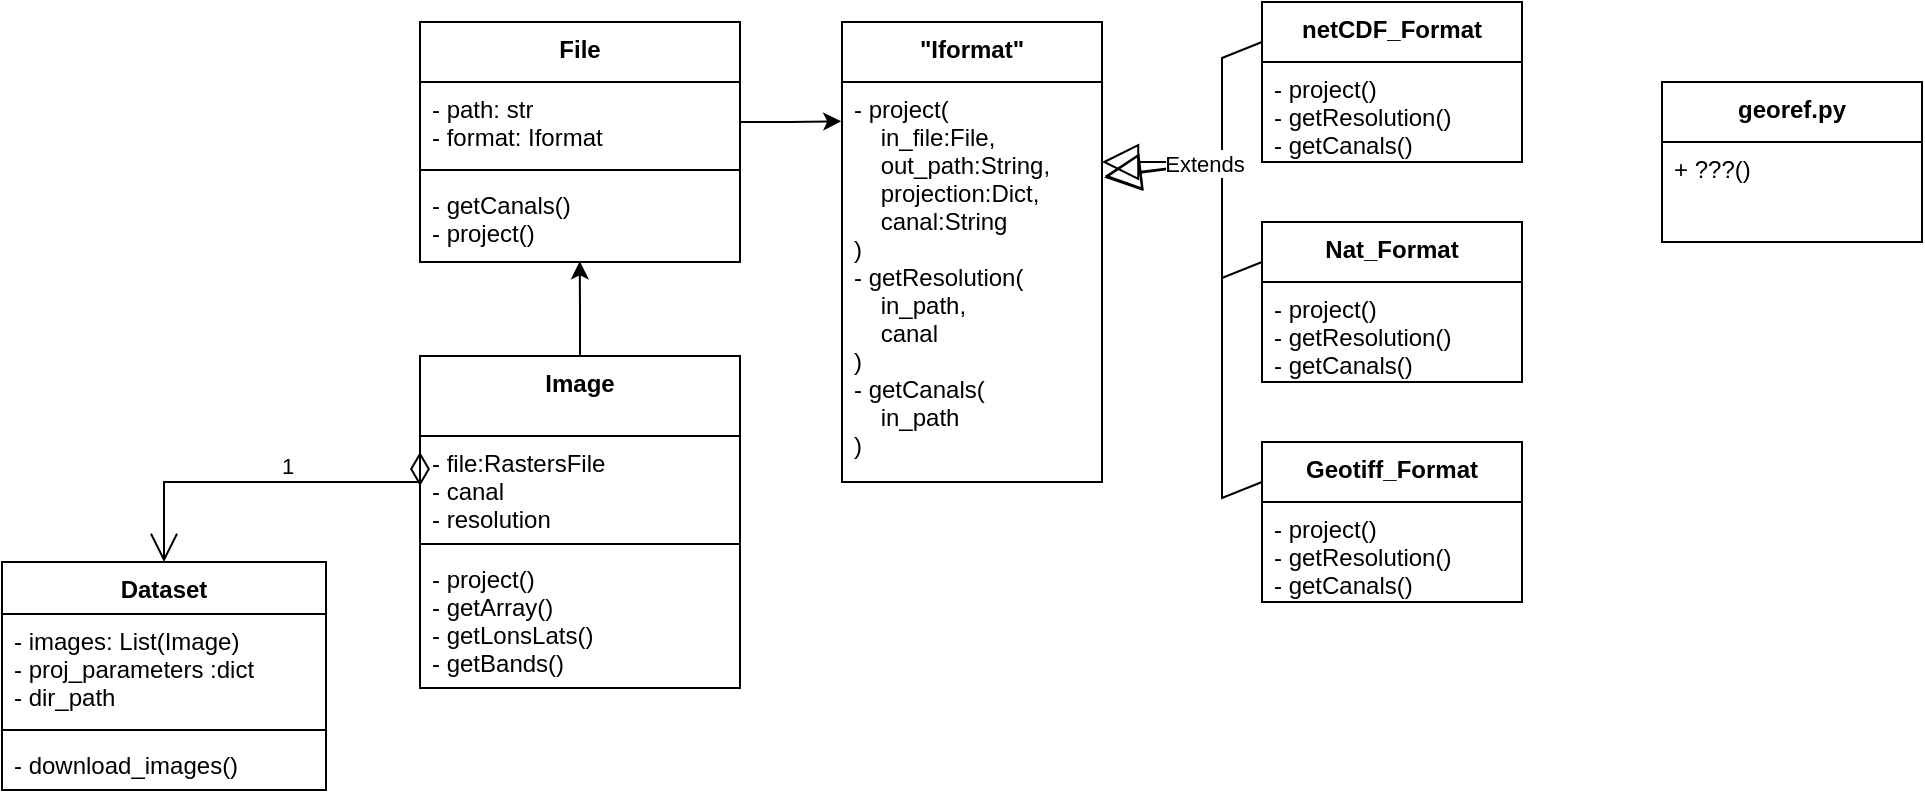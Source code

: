 <mxfile version="19.0.0" type="github">
  <diagram id="FexJEr39XP1glqWhuldr" name="Page-1">
    <mxGraphModel dx="886" dy="392" grid="1" gridSize="10" guides="1" tooltips="1" connect="1" arrows="1" fold="1" page="1" pageScale="1" pageWidth="827" pageHeight="1169" math="0" shadow="0">
      <root>
        <mxCell id="0" />
        <mxCell id="1" parent="0" />
        <mxCell id="5w1mZHBbKufEp1BNDujB-13" value="&quot;Iformat&quot;" style="swimlane;fontStyle=1;align=center;verticalAlign=top;childLayout=stackLayout;horizontal=1;startSize=30;horizontalStack=0;resizeParent=1;resizeParentMax=0;resizeLast=0;collapsible=1;marginBottom=0;" vertex="1" parent="1">
          <mxGeometry x="540" y="80" width="130" height="230" as="geometry" />
        </mxCell>
        <mxCell id="5w1mZHBbKufEp1BNDujB-14" value="- project(&#xa;    in_file:File,&#xa;    out_path:String,&#xa;    projection:Dict,&#xa;    canal:String&#xa;)&#xa;- getResolution(&#xa;    in_path,&#xa;    canal&#xa;)&#xa;- getCanals(&#xa;    in_path&#xa;)&#xa;&#xa;" style="text;strokeColor=none;fillColor=none;align=left;verticalAlign=top;spacingLeft=4;spacingRight=4;overflow=hidden;rotatable=0;points=[[0,0.5],[1,0.5]];portConstraint=eastwest;" vertex="1" parent="5w1mZHBbKufEp1BNDujB-13">
          <mxGeometry y="30" width="130" height="200" as="geometry" />
        </mxCell>
        <mxCell id="5w1mZHBbKufEp1BNDujB-17" value="netCDF_Format" style="swimlane;fontStyle=1;align=center;verticalAlign=top;childLayout=stackLayout;horizontal=1;startSize=30;horizontalStack=0;resizeParent=1;resizeParentMax=0;resizeLast=0;collapsible=1;marginBottom=0;" vertex="1" parent="1">
          <mxGeometry x="750" y="70" width="130" height="80" as="geometry" />
        </mxCell>
        <mxCell id="5w1mZHBbKufEp1BNDujB-18" value="- project()&#xa;- getResolution()&#xa;- getCanals()&#xa;&#xa;&#xa;&#xa;" style="text;strokeColor=none;fillColor=none;align=left;verticalAlign=top;spacingLeft=4;spacingRight=4;overflow=hidden;rotatable=0;points=[[0,0.5],[1,0.5]];portConstraint=eastwest;" vertex="1" parent="5w1mZHBbKufEp1BNDujB-17">
          <mxGeometry y="30" width="130" height="50" as="geometry" />
        </mxCell>
        <mxCell id="5w1mZHBbKufEp1BNDujB-21" value="Nat_Format" style="swimlane;fontStyle=1;align=center;verticalAlign=top;childLayout=stackLayout;horizontal=1;startSize=30;horizontalStack=0;resizeParent=1;resizeParentMax=0;resizeLast=0;collapsible=1;marginBottom=0;" vertex="1" parent="1">
          <mxGeometry x="750" y="180" width="130" height="80" as="geometry" />
        </mxCell>
        <mxCell id="5w1mZHBbKufEp1BNDujB-22" value="- project()&#xa;- getResolution()&#xa;- getCanals()&#xa;&#xa;&#xa;&#xa;" style="text;strokeColor=none;fillColor=none;align=left;verticalAlign=top;spacingLeft=4;spacingRight=4;overflow=hidden;rotatable=0;points=[[0,0.5],[1,0.5]];portConstraint=eastwest;" vertex="1" parent="5w1mZHBbKufEp1BNDujB-21">
          <mxGeometry y="30" width="130" height="50" as="geometry" />
        </mxCell>
        <mxCell id="5w1mZHBbKufEp1BNDujB-23" value="Extends" style="endArrow=block;endSize=16;endFill=0;html=1;rounded=0;entryX=1.008;entryY=0.338;entryDx=0;entryDy=0;exitX=0;exitY=0.25;exitDx=0;exitDy=0;entryPerimeter=0;" edge="1" parent="1" source="5w1mZHBbKufEp1BNDujB-17" target="5w1mZHBbKufEp1BNDujB-13">
          <mxGeometry x="0.242" width="160" relative="1" as="geometry">
            <mxPoint x="110" y="250" as="sourcePoint" />
            <mxPoint x="270" y="250" as="targetPoint" />
            <Array as="points">
              <mxPoint x="730" y="98" />
              <mxPoint x="730" y="150" />
            </Array>
            <mxPoint as="offset" />
          </mxGeometry>
        </mxCell>
        <mxCell id="5w1mZHBbKufEp1BNDujB-25" value="Extends" style="endArrow=block;endSize=16;endFill=0;html=1;rounded=0;exitX=0;exitY=0.25;exitDx=0;exitDy=0;" edge="1" parent="1" source="5w1mZHBbKufEp1BNDujB-21">
          <mxGeometry x="0.275" width="160" relative="1" as="geometry">
            <mxPoint x="760" y="107.5" as="sourcePoint" />
            <mxPoint x="670" y="150" as="targetPoint" />
            <Array as="points">
              <mxPoint x="730" y="208" />
              <mxPoint x="730" y="150" />
            </Array>
            <mxPoint as="offset" />
          </mxGeometry>
        </mxCell>
        <mxCell id="5w1mZHBbKufEp1BNDujB-27" value="Dataset" style="swimlane;fontStyle=1;align=center;verticalAlign=top;childLayout=stackLayout;horizontal=1;startSize=26;horizontalStack=0;resizeParent=1;resizeParentMax=0;resizeLast=0;collapsible=1;marginBottom=0;" vertex="1" parent="1">
          <mxGeometry x="120" y="350" width="162" height="114" as="geometry" />
        </mxCell>
        <mxCell id="5w1mZHBbKufEp1BNDujB-28" value="- images: List(Image)&#xa;- proj_parameters :dict&#xa;- dir_path&#xa; &#xa;" style="text;strokeColor=none;fillColor=none;align=left;verticalAlign=top;spacingLeft=4;spacingRight=4;overflow=hidden;rotatable=0;points=[[0,0.5],[1,0.5]];portConstraint=eastwest;" vertex="1" parent="5w1mZHBbKufEp1BNDujB-27">
          <mxGeometry y="26" width="162" height="54" as="geometry" />
        </mxCell>
        <mxCell id="5w1mZHBbKufEp1BNDujB-29" value="" style="line;strokeWidth=1;fillColor=none;align=left;verticalAlign=middle;spacingTop=-1;spacingLeft=3;spacingRight=3;rotatable=0;labelPosition=right;points=[];portConstraint=eastwest;" vertex="1" parent="5w1mZHBbKufEp1BNDujB-27">
          <mxGeometry y="80" width="162" height="8" as="geometry" />
        </mxCell>
        <mxCell id="5w1mZHBbKufEp1BNDujB-30" value="- download_images()" style="text;strokeColor=none;fillColor=none;align=left;verticalAlign=top;spacingLeft=4;spacingRight=4;overflow=hidden;rotatable=0;points=[[0,0.5],[1,0.5]];portConstraint=eastwest;" vertex="1" parent="5w1mZHBbKufEp1BNDujB-27">
          <mxGeometry y="88" width="162" height="26" as="geometry" />
        </mxCell>
        <mxCell id="5w1mZHBbKufEp1BNDujB-31" value="1" style="endArrow=open;html=1;endSize=12;startArrow=diamondThin;startSize=14;startFill=0;edgeStyle=orthogonalEdgeStyle;align=left;verticalAlign=bottom;rounded=0;entryX=0.5;entryY=0;entryDx=0;entryDy=0;exitX=0;exitY=0.5;exitDx=0;exitDy=0;" edge="1" parent="1" source="5w1mZHBbKufEp1BNDujB-43" target="5w1mZHBbKufEp1BNDujB-27">
          <mxGeometry x="-0.143" y="1" relative="1" as="geometry">
            <mxPoint x="300" y="310" as="sourcePoint" />
            <mxPoint x="622" y="613.93" as="targetPoint" />
            <Array as="points">
              <mxPoint x="329" y="310" />
              <mxPoint x="201" y="310" />
            </Array>
            <mxPoint as="offset" />
          </mxGeometry>
        </mxCell>
        <mxCell id="5w1mZHBbKufEp1BNDujB-35" value="Geotiff_Format" style="swimlane;fontStyle=1;align=center;verticalAlign=top;childLayout=stackLayout;horizontal=1;startSize=30;horizontalStack=0;resizeParent=1;resizeParentMax=0;resizeLast=0;collapsible=1;marginBottom=0;" vertex="1" parent="1">
          <mxGeometry x="750" y="290" width="130" height="80" as="geometry" />
        </mxCell>
        <mxCell id="5w1mZHBbKufEp1BNDujB-36" value="- project()&#xa;- getResolution()&#xa;- getCanals()&#xa;&#xa;&#xa;&#xa;" style="text;strokeColor=none;fillColor=none;align=left;verticalAlign=top;spacingLeft=4;spacingRight=4;overflow=hidden;rotatable=0;points=[[0,0.5],[1,0.5]];portConstraint=eastwest;" vertex="1" parent="5w1mZHBbKufEp1BNDujB-35">
          <mxGeometry y="30" width="130" height="50" as="geometry" />
        </mxCell>
        <mxCell id="5w1mZHBbKufEp1BNDujB-37" value="Extends" style="endArrow=block;endSize=16;endFill=0;html=1;rounded=0;exitX=0;exitY=0.25;exitDx=0;exitDy=0;entryX=1.01;entryY=0.335;entryDx=0;entryDy=0;entryPerimeter=0;" edge="1" parent="1" source="5w1mZHBbKufEp1BNDujB-35" target="5w1mZHBbKufEp1BNDujB-13">
          <mxGeometry x="0.597" width="160" relative="1" as="geometry">
            <mxPoint x="760" y="217.5" as="sourcePoint" />
            <mxPoint x="680" y="160" as="targetPoint" />
            <Array as="points">
              <mxPoint x="730" y="318" />
              <mxPoint x="730" y="150" />
            </Array>
            <mxPoint as="offset" />
          </mxGeometry>
        </mxCell>
        <mxCell id="5w1mZHBbKufEp1BNDujB-40" value="georef.py" style="swimlane;fontStyle=1;align=center;verticalAlign=top;childLayout=stackLayout;horizontal=1;startSize=30;horizontalStack=0;resizeParent=1;resizeParentMax=0;resizeLast=0;collapsible=1;marginBottom=0;" vertex="1" parent="1">
          <mxGeometry x="950" y="110" width="130" height="80" as="geometry" />
        </mxCell>
        <mxCell id="5w1mZHBbKufEp1BNDujB-41" value="+ ???()&#xa;&#xa;&#xa;&#xa;" style="text;strokeColor=none;fillColor=none;align=left;verticalAlign=top;spacingLeft=4;spacingRight=4;overflow=hidden;rotatable=0;points=[[0,0.5],[1,0.5]];portConstraint=eastwest;" vertex="1" parent="5w1mZHBbKufEp1BNDujB-40">
          <mxGeometry y="30" width="130" height="50" as="geometry" />
        </mxCell>
        <mxCell id="5w1mZHBbKufEp1BNDujB-49" style="edgeStyle=orthogonalEdgeStyle;rounded=0;orthogonalLoop=1;jettySize=auto;html=1;entryX=0.493;entryY=0.994;entryDx=0;entryDy=0;entryPerimeter=0;" edge="1" parent="1" source="5w1mZHBbKufEp1BNDujB-42">
          <mxGeometry relative="1" as="geometry">
            <mxPoint x="408.88" y="199.64" as="targetPoint" />
          </mxGeometry>
        </mxCell>
        <mxCell id="5w1mZHBbKufEp1BNDujB-42" value="Image" style="swimlane;fontStyle=1;align=center;verticalAlign=top;childLayout=stackLayout;horizontal=1;startSize=40;horizontalStack=0;resizeParent=1;resizeParentMax=0;resizeLast=0;collapsible=1;marginBottom=0;" vertex="1" parent="1">
          <mxGeometry x="329" y="247" width="160" height="166" as="geometry" />
        </mxCell>
        <mxCell id="5w1mZHBbKufEp1BNDujB-43" value="- file:RastersFile&#xa;- canal&#xa;- resolution&#xa;&#xa;" style="text;strokeColor=none;fillColor=none;align=left;verticalAlign=top;spacingLeft=4;spacingRight=4;overflow=hidden;rotatable=0;points=[[0,0.5],[1,0.5]];portConstraint=eastwest;" vertex="1" parent="5w1mZHBbKufEp1BNDujB-42">
          <mxGeometry y="40" width="160" height="50" as="geometry" />
        </mxCell>
        <mxCell id="5w1mZHBbKufEp1BNDujB-44" value="" style="line;strokeWidth=1;fillColor=none;align=left;verticalAlign=middle;spacingTop=-1;spacingLeft=3;spacingRight=3;rotatable=0;labelPosition=right;points=[];portConstraint=eastwest;" vertex="1" parent="5w1mZHBbKufEp1BNDujB-42">
          <mxGeometry y="90" width="160" height="8" as="geometry" />
        </mxCell>
        <mxCell id="5w1mZHBbKufEp1BNDujB-45" value="- project()&#xa;- getArray()&#xa;- getLonsLats()&#xa;- getBands()&#xa;&#xa;&#xa;" style="text;strokeColor=none;fillColor=none;align=left;verticalAlign=top;spacingLeft=4;spacingRight=4;overflow=hidden;rotatable=0;points=[[0,0.5],[1,0.5]];portConstraint=eastwest;" vertex="1" parent="5w1mZHBbKufEp1BNDujB-42">
          <mxGeometry y="98" width="160" height="68" as="geometry" />
        </mxCell>
        <mxCell id="5w1mZHBbKufEp1BNDujB-51" value="File" style="swimlane;fontStyle=1;align=center;verticalAlign=top;childLayout=stackLayout;horizontal=1;startSize=30;horizontalStack=0;resizeParent=1;resizeParentMax=0;resizeLast=0;collapsible=1;marginBottom=0;" vertex="1" parent="1">
          <mxGeometry x="329" y="80" width="160" height="120" as="geometry" />
        </mxCell>
        <mxCell id="5w1mZHBbKufEp1BNDujB-52" value="- path: str&#xa;- format: Iformat&#xa;&#xa;&#xa;&#xa;" style="text;strokeColor=none;fillColor=none;align=left;verticalAlign=top;spacingLeft=4;spacingRight=4;overflow=hidden;rotatable=0;points=[[0,0.5],[1,0.5]];portConstraint=eastwest;" vertex="1" parent="5w1mZHBbKufEp1BNDujB-51">
          <mxGeometry y="30" width="160" height="40" as="geometry" />
        </mxCell>
        <mxCell id="5w1mZHBbKufEp1BNDujB-53" value="" style="line;strokeWidth=1;fillColor=none;align=left;verticalAlign=middle;spacingTop=-1;spacingLeft=3;spacingRight=3;rotatable=0;labelPosition=right;points=[];portConstraint=eastwest;" vertex="1" parent="5w1mZHBbKufEp1BNDujB-51">
          <mxGeometry y="70" width="160" height="8" as="geometry" />
        </mxCell>
        <mxCell id="5w1mZHBbKufEp1BNDujB-54" value="- getCanals()&#xa;- project()&#xa;" style="text;strokeColor=none;fillColor=none;align=left;verticalAlign=top;spacingLeft=4;spacingRight=4;overflow=hidden;rotatable=0;points=[[0,0.5],[1,0.5]];portConstraint=eastwest;" vertex="1" parent="5w1mZHBbKufEp1BNDujB-51">
          <mxGeometry y="78" width="160" height="42" as="geometry" />
        </mxCell>
        <mxCell id="5w1mZHBbKufEp1BNDujB-55" style="edgeStyle=orthogonalEdgeStyle;rounded=0;orthogonalLoop=1;jettySize=auto;html=1;entryX=-0.003;entryY=0.098;entryDx=0;entryDy=0;entryPerimeter=0;" edge="1" parent="1" source="5w1mZHBbKufEp1BNDujB-52" target="5w1mZHBbKufEp1BNDujB-14">
          <mxGeometry relative="1" as="geometry" />
        </mxCell>
      </root>
    </mxGraphModel>
  </diagram>
</mxfile>
